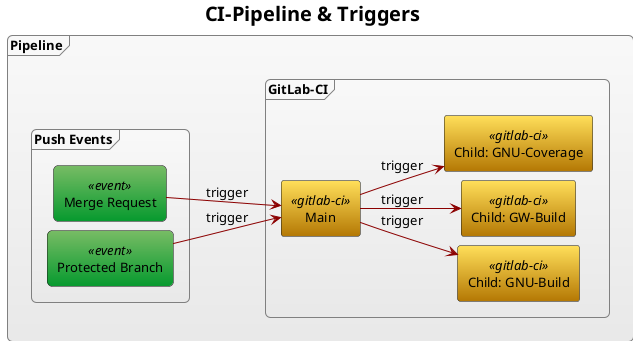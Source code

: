 @startuml
<style>
	FontName Arial
	FontSize 13
	root
	{
		Padding 0
		Margin 0
		HorizontalAlignment Left
	}
	frame {
		' define a new style, using CSS class syntax
			FontColor Black
			LineColor Gray
			' Transparency is also possible
			'BackgroundColor #52A0DC55
			BackgroundColor #F9F9F9-#E9E9E9
			'[From top left to bottom right <&fullscreen-enter>]
			RoundCorner 10
		}
	}
	rectangle
	{
		.event
		{
			'Green gradient
			BackgroundColor #77BC65-#069A2E
			RoundCorner 10
		}
		.gitlab-ci
		{
			BackgroundColor #FFDE59-#B47804
		}
	}
	arrow
	{
		LineColor darkred
	}
}
</style>

skinparam TitleFontStyle Bold
skinparam TitleFontSize 20
skinparam RankSep 40
skinparam NodeSep 10

title "CI-Pipeline & Triggers"

frame "Pipeline" as pipeline {
	left to right direction
	frame "Push Events" as events {
		rectangle "Merge Request" <<event>> as merge_event
		rectangle "Protected Branch" <<event>> as protected_event
	}
	frame "GitLab-CI" as gitlab_ci {
		rectangle "Child: GNU-Build" <<gitlab-ci>> as gnu_cmake
		rectangle "Child: GW-Build" <<gitlab-ci>> as gw_cmake
		rectangle "Child: GNU-Coverage" <<gitlab-ci>> as gnu_coverage
		rectangle "Main" <<gitlab-ci>> as main
	}
	'Connectors
	protected_event -> main : trigger
	merge_event --> main : trigger
	main --> gnu_cmake : trigger
	main --> gw_cmake : trigger
	main --> gnu_coverage : trigger
}
@enduml

